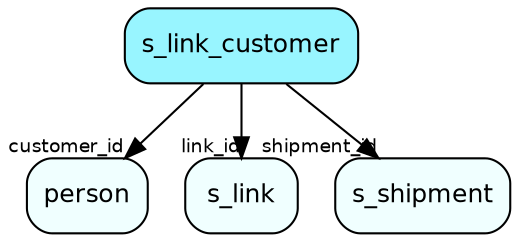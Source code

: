 digraph s_link_customer  {
node [shape = box style="rounded, filled" fontname = "Helvetica" fontsize = "12" ]
edge [fontname = "Helvetica" fontsize = "9"]

s_link_customer[fillcolor = "cadetblue1"]
person[fillcolor = "azure1"]
s_link[fillcolor = "azure1"]
s_shipment[fillcolor = "azure1"]
s_link_customer -> person [headlabel = "customer_id"]
s_link_customer -> s_link [headlabel = "link_id"]
s_link_customer -> s_shipment [headlabel = "shipment_id"]
}
